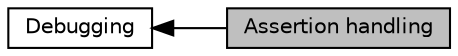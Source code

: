 digraph "Assertion handling"
{
  edge [fontname="Helvetica",fontsize="10",labelfontname="Helvetica",labelfontsize="10"];
  node [fontname="Helvetica",fontsize="10",shape=box];
  rankdir=LR;
  Node2 [label="Debugging",height=0.2,width=0.4,color="black", fillcolor="white", style="filled",URL="$group__lwip__opts__debug.html",tooltip=" "];
  Node1 [label="Assertion handling",height=0.2,width=0.4,color="black", fillcolor="grey75", style="filled", fontcolor="black",tooltip=" "];
  Node2->Node1 [shape=plaintext, dir="back", style="solid"];
}

